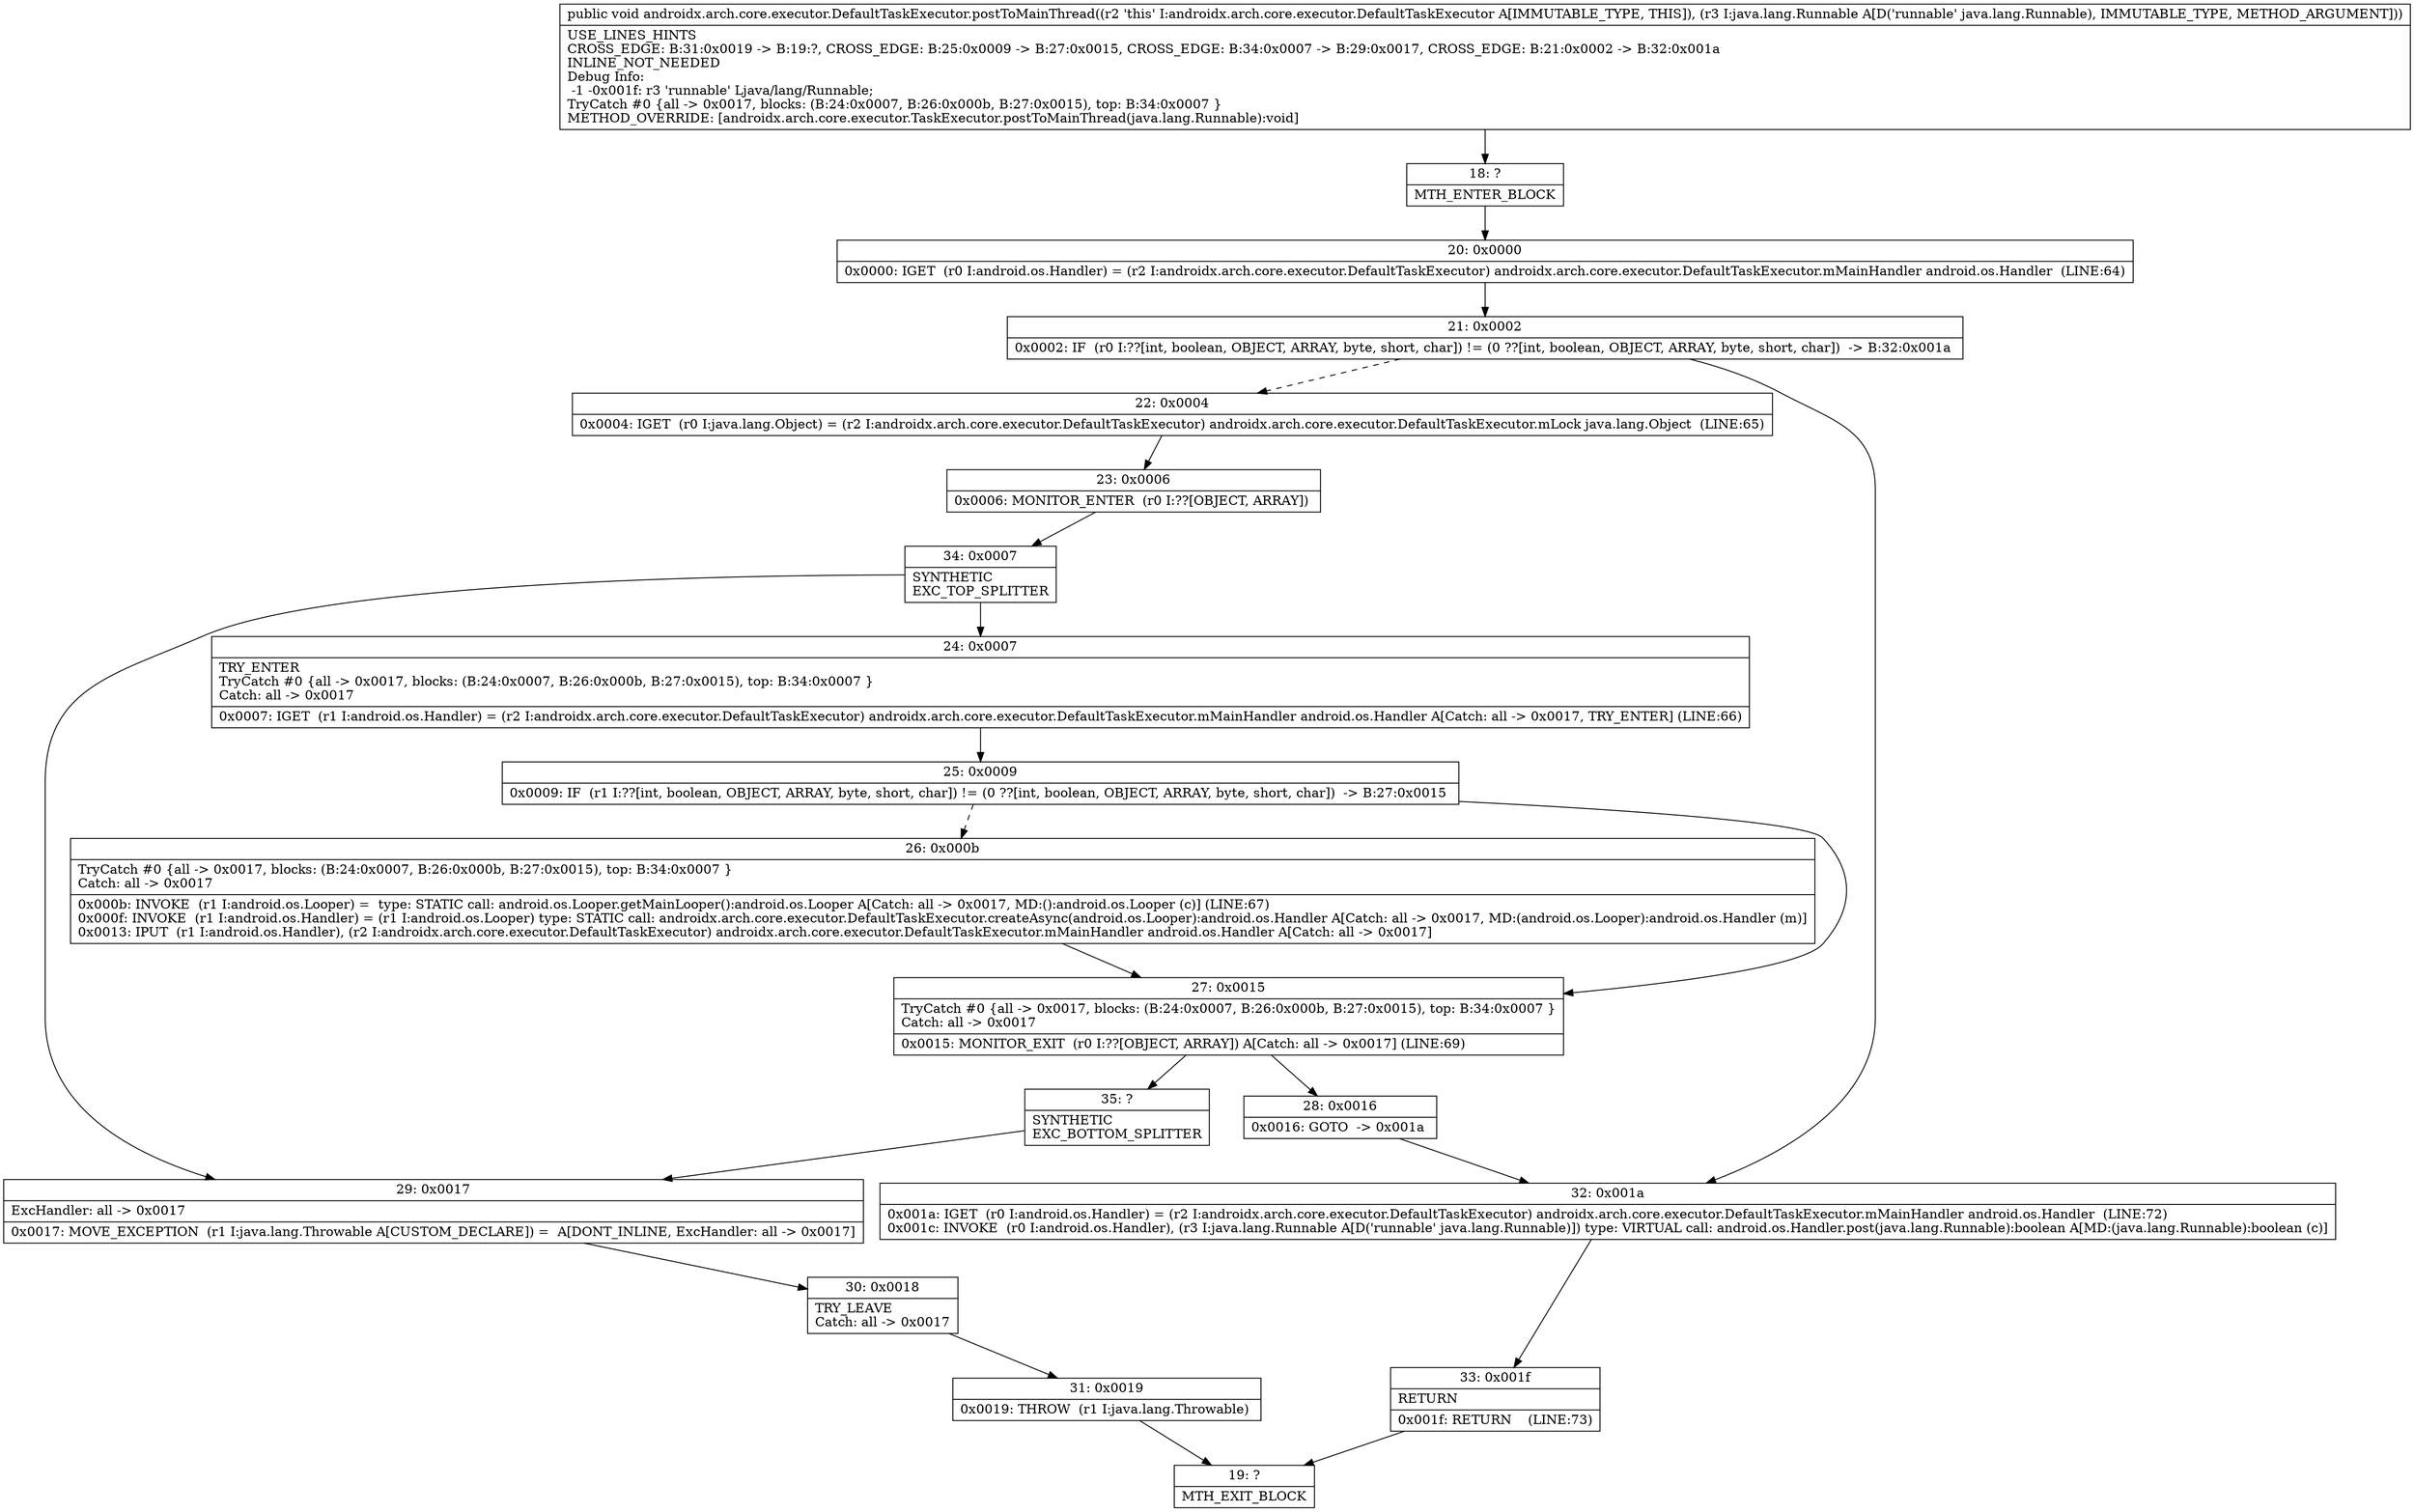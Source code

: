 digraph "CFG forandroidx.arch.core.executor.DefaultTaskExecutor.postToMainThread(Ljava\/lang\/Runnable;)V" {
Node_18 [shape=record,label="{18\:\ ?|MTH_ENTER_BLOCK\l}"];
Node_20 [shape=record,label="{20\:\ 0x0000|0x0000: IGET  (r0 I:android.os.Handler) = (r2 I:androidx.arch.core.executor.DefaultTaskExecutor) androidx.arch.core.executor.DefaultTaskExecutor.mMainHandler android.os.Handler  (LINE:64)\l}"];
Node_21 [shape=record,label="{21\:\ 0x0002|0x0002: IF  (r0 I:??[int, boolean, OBJECT, ARRAY, byte, short, char]) != (0 ??[int, boolean, OBJECT, ARRAY, byte, short, char])  \-\> B:32:0x001a \l}"];
Node_22 [shape=record,label="{22\:\ 0x0004|0x0004: IGET  (r0 I:java.lang.Object) = (r2 I:androidx.arch.core.executor.DefaultTaskExecutor) androidx.arch.core.executor.DefaultTaskExecutor.mLock java.lang.Object  (LINE:65)\l}"];
Node_23 [shape=record,label="{23\:\ 0x0006|0x0006: MONITOR_ENTER  (r0 I:??[OBJECT, ARRAY]) \l}"];
Node_34 [shape=record,label="{34\:\ 0x0007|SYNTHETIC\lEXC_TOP_SPLITTER\l}"];
Node_24 [shape=record,label="{24\:\ 0x0007|TRY_ENTER\lTryCatch #0 \{all \-\> 0x0017, blocks: (B:24:0x0007, B:26:0x000b, B:27:0x0015), top: B:34:0x0007 \}\lCatch: all \-\> 0x0017\l|0x0007: IGET  (r1 I:android.os.Handler) = (r2 I:androidx.arch.core.executor.DefaultTaskExecutor) androidx.arch.core.executor.DefaultTaskExecutor.mMainHandler android.os.Handler A[Catch: all \-\> 0x0017, TRY_ENTER] (LINE:66)\l}"];
Node_25 [shape=record,label="{25\:\ 0x0009|0x0009: IF  (r1 I:??[int, boolean, OBJECT, ARRAY, byte, short, char]) != (0 ??[int, boolean, OBJECT, ARRAY, byte, short, char])  \-\> B:27:0x0015 \l}"];
Node_26 [shape=record,label="{26\:\ 0x000b|TryCatch #0 \{all \-\> 0x0017, blocks: (B:24:0x0007, B:26:0x000b, B:27:0x0015), top: B:34:0x0007 \}\lCatch: all \-\> 0x0017\l|0x000b: INVOKE  (r1 I:android.os.Looper) =  type: STATIC call: android.os.Looper.getMainLooper():android.os.Looper A[Catch: all \-\> 0x0017, MD:():android.os.Looper (c)] (LINE:67)\l0x000f: INVOKE  (r1 I:android.os.Handler) = (r1 I:android.os.Looper) type: STATIC call: androidx.arch.core.executor.DefaultTaskExecutor.createAsync(android.os.Looper):android.os.Handler A[Catch: all \-\> 0x0017, MD:(android.os.Looper):android.os.Handler (m)]\l0x0013: IPUT  (r1 I:android.os.Handler), (r2 I:androidx.arch.core.executor.DefaultTaskExecutor) androidx.arch.core.executor.DefaultTaskExecutor.mMainHandler android.os.Handler A[Catch: all \-\> 0x0017]\l}"];
Node_27 [shape=record,label="{27\:\ 0x0015|TryCatch #0 \{all \-\> 0x0017, blocks: (B:24:0x0007, B:26:0x000b, B:27:0x0015), top: B:34:0x0007 \}\lCatch: all \-\> 0x0017\l|0x0015: MONITOR_EXIT  (r0 I:??[OBJECT, ARRAY]) A[Catch: all \-\> 0x0017] (LINE:69)\l}"];
Node_28 [shape=record,label="{28\:\ 0x0016|0x0016: GOTO  \-\> 0x001a \l}"];
Node_35 [shape=record,label="{35\:\ ?|SYNTHETIC\lEXC_BOTTOM_SPLITTER\l}"];
Node_29 [shape=record,label="{29\:\ 0x0017|ExcHandler: all \-\> 0x0017\l|0x0017: MOVE_EXCEPTION  (r1 I:java.lang.Throwable A[CUSTOM_DECLARE]) =  A[DONT_INLINE, ExcHandler: all \-\> 0x0017]\l}"];
Node_30 [shape=record,label="{30\:\ 0x0018|TRY_LEAVE\lCatch: all \-\> 0x0017\l}"];
Node_31 [shape=record,label="{31\:\ 0x0019|0x0019: THROW  (r1 I:java.lang.Throwable) \l}"];
Node_19 [shape=record,label="{19\:\ ?|MTH_EXIT_BLOCK\l}"];
Node_32 [shape=record,label="{32\:\ 0x001a|0x001a: IGET  (r0 I:android.os.Handler) = (r2 I:androidx.arch.core.executor.DefaultTaskExecutor) androidx.arch.core.executor.DefaultTaskExecutor.mMainHandler android.os.Handler  (LINE:72)\l0x001c: INVOKE  (r0 I:android.os.Handler), (r3 I:java.lang.Runnable A[D('runnable' java.lang.Runnable)]) type: VIRTUAL call: android.os.Handler.post(java.lang.Runnable):boolean A[MD:(java.lang.Runnable):boolean (c)]\l}"];
Node_33 [shape=record,label="{33\:\ 0x001f|RETURN\l|0x001f: RETURN    (LINE:73)\l}"];
MethodNode[shape=record,label="{public void androidx.arch.core.executor.DefaultTaskExecutor.postToMainThread((r2 'this' I:androidx.arch.core.executor.DefaultTaskExecutor A[IMMUTABLE_TYPE, THIS]), (r3 I:java.lang.Runnable A[D('runnable' java.lang.Runnable), IMMUTABLE_TYPE, METHOD_ARGUMENT]))  | USE_LINES_HINTS\lCROSS_EDGE: B:31:0x0019 \-\> B:19:?, CROSS_EDGE: B:25:0x0009 \-\> B:27:0x0015, CROSS_EDGE: B:34:0x0007 \-\> B:29:0x0017, CROSS_EDGE: B:21:0x0002 \-\> B:32:0x001a\lINLINE_NOT_NEEDED\lDebug Info:\l  \-1 \-0x001f: r3 'runnable' Ljava\/lang\/Runnable;\lTryCatch #0 \{all \-\> 0x0017, blocks: (B:24:0x0007, B:26:0x000b, B:27:0x0015), top: B:34:0x0007 \}\lMETHOD_OVERRIDE: [androidx.arch.core.executor.TaskExecutor.postToMainThread(java.lang.Runnable):void]\l}"];
MethodNode -> Node_18;Node_18 -> Node_20;
Node_20 -> Node_21;
Node_21 -> Node_22[style=dashed];
Node_21 -> Node_32;
Node_22 -> Node_23;
Node_23 -> Node_34;
Node_34 -> Node_24;
Node_34 -> Node_29;
Node_24 -> Node_25;
Node_25 -> Node_26[style=dashed];
Node_25 -> Node_27;
Node_26 -> Node_27;
Node_27 -> Node_28;
Node_27 -> Node_35;
Node_28 -> Node_32;
Node_35 -> Node_29;
Node_29 -> Node_30;
Node_30 -> Node_31;
Node_31 -> Node_19;
Node_32 -> Node_33;
Node_33 -> Node_19;
}

